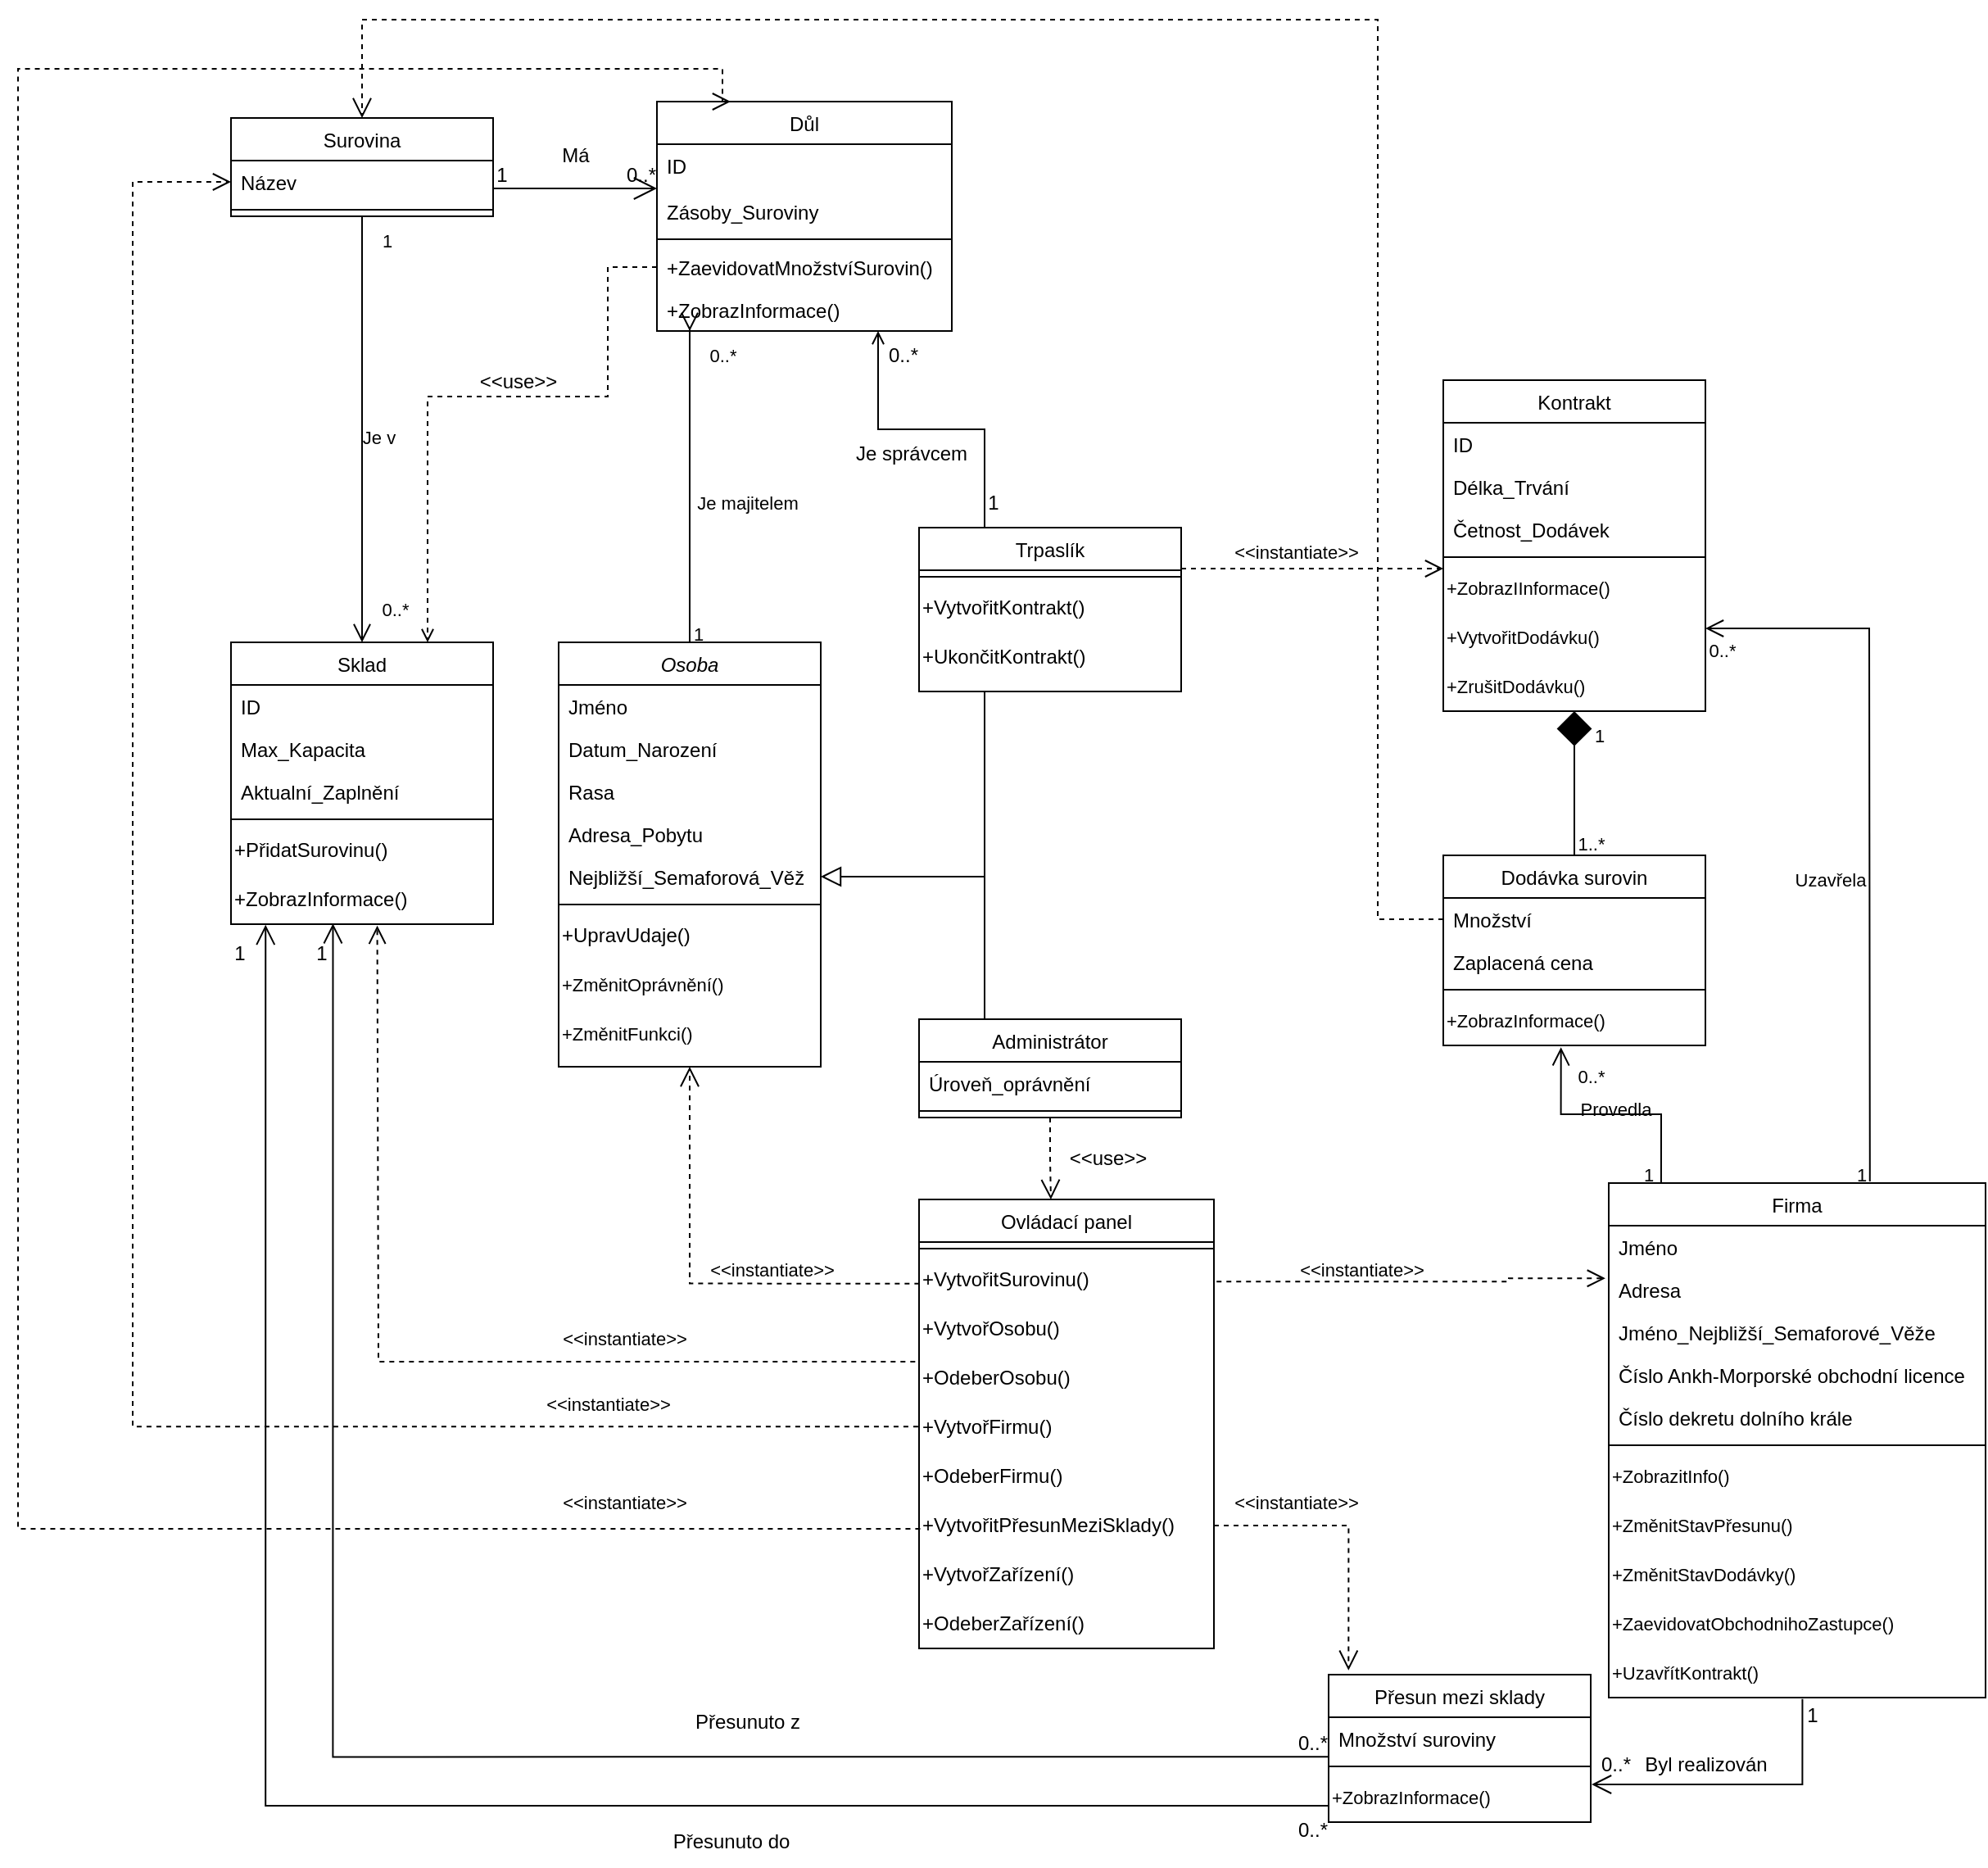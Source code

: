 <mxfile version="22.1.2" type="device">
  <diagram id="C5RBs43oDa-KdzZeNtuy" name="Page-1">
    <mxGraphModel dx="1884" dy="1102" grid="1" gridSize="10" guides="1" tooltips="1" connect="1" arrows="1" fold="1" page="1" pageScale="1" pageWidth="827" pageHeight="1169" math="0" shadow="0">
      <root>
        <mxCell id="WIyWlLk6GJQsqaUBKTNV-0" />
        <mxCell id="WIyWlLk6GJQsqaUBKTNV-1" parent="WIyWlLk6GJQsqaUBKTNV-0" />
        <mxCell id="zkfFHV4jXpPFQw0GAbJ--0" value="Osoba" style="swimlane;fontStyle=2;align=center;verticalAlign=top;childLayout=stackLayout;horizontal=1;startSize=26;horizontalStack=0;resizeParent=1;resizeLast=0;collapsible=1;marginBottom=0;rounded=0;shadow=0;strokeWidth=1;" parent="WIyWlLk6GJQsqaUBKTNV-1" vertex="1">
          <mxGeometry x="500" y="410" width="160" height="259" as="geometry">
            <mxRectangle x="230" y="140" width="160" height="26" as="alternateBounds" />
          </mxGeometry>
        </mxCell>
        <mxCell id="zkfFHV4jXpPFQw0GAbJ--1" value="Jméno" style="text;align=left;verticalAlign=top;spacingLeft=4;spacingRight=4;overflow=hidden;rotatable=0;points=[[0,0.5],[1,0.5]];portConstraint=eastwest;" parent="zkfFHV4jXpPFQw0GAbJ--0" vertex="1">
          <mxGeometry y="26" width="160" height="26" as="geometry" />
        </mxCell>
        <mxCell id="zkfFHV4jXpPFQw0GAbJ--2" value="Datum_Narození" style="text;align=left;verticalAlign=top;spacingLeft=4;spacingRight=4;overflow=hidden;rotatable=0;points=[[0,0.5],[1,0.5]];portConstraint=eastwest;rounded=0;shadow=0;html=0;" parent="zkfFHV4jXpPFQw0GAbJ--0" vertex="1">
          <mxGeometry y="52" width="160" height="26" as="geometry" />
        </mxCell>
        <mxCell id="zkfFHV4jXpPFQw0GAbJ--3" value="Rasa" style="text;align=left;verticalAlign=top;spacingLeft=4;spacingRight=4;overflow=hidden;rotatable=0;points=[[0,0.5],[1,0.5]];portConstraint=eastwest;rounded=0;shadow=0;html=0;" parent="zkfFHV4jXpPFQw0GAbJ--0" vertex="1">
          <mxGeometry y="78" width="160" height="26" as="geometry" />
        </mxCell>
        <mxCell id="8je6euylX0uXDent4qYR-0" value="Adresa_Pobytu" style="text;align=left;verticalAlign=top;spacingLeft=4;spacingRight=4;overflow=hidden;rotatable=0;points=[[0,0.5],[1,0.5]];portConstraint=eastwest;rounded=0;shadow=0;html=0;" parent="zkfFHV4jXpPFQw0GAbJ--0" vertex="1">
          <mxGeometry y="104" width="160" height="26" as="geometry" />
        </mxCell>
        <mxCell id="8je6euylX0uXDent4qYR-1" value="Nejbližší_Semaforová_Věž" style="text;align=left;verticalAlign=top;spacingLeft=4;spacingRight=4;overflow=hidden;rotatable=0;points=[[0,0.5],[1,0.5]];portConstraint=eastwest;rounded=0;shadow=0;html=0;" parent="zkfFHV4jXpPFQw0GAbJ--0" vertex="1">
          <mxGeometry y="130" width="160" height="26" as="geometry" />
        </mxCell>
        <mxCell id="zkfFHV4jXpPFQw0GAbJ--4" value="" style="line;html=1;strokeWidth=1;align=left;verticalAlign=middle;spacingTop=-1;spacingLeft=3;spacingRight=3;rotatable=0;labelPosition=right;points=[];portConstraint=eastwest;" parent="zkfFHV4jXpPFQw0GAbJ--0" vertex="1">
          <mxGeometry y="156" width="160" height="8" as="geometry" />
        </mxCell>
        <mxCell id="8je6euylX0uXDent4qYR-59" value="+UpravUdaje()" style="text;html=1;align=left;verticalAlign=middle;resizable=0;points=[];autosize=1;strokeColor=none;fillColor=none;" parent="zkfFHV4jXpPFQw0GAbJ--0" vertex="1">
          <mxGeometry y="164" width="160" height="30" as="geometry" />
        </mxCell>
        <mxCell id="8je6euylX0uXDent4qYR-112" value="+ZměnitOprávnění()" style="text;html=1;align=left;verticalAlign=middle;resizable=0;points=[];autosize=1;strokeColor=none;fillColor=none;fontSize=11;fontFamily=Helvetica;fontColor=default;" parent="zkfFHV4jXpPFQw0GAbJ--0" vertex="1">
          <mxGeometry y="194" width="160" height="30" as="geometry" />
        </mxCell>
        <mxCell id="8je6euylX0uXDent4qYR-115" value="+ZměnitFunkci()" style="text;html=1;align=left;verticalAlign=middle;resizable=0;points=[];autosize=1;strokeColor=none;fillColor=none;fontSize=11;fontFamily=Helvetica;fontColor=default;" parent="zkfFHV4jXpPFQw0GAbJ--0" vertex="1">
          <mxGeometry y="224" width="160" height="30" as="geometry" />
        </mxCell>
        <mxCell id="8je6euylX0uXDent4qYR-71" style="edgeStyle=orthogonalEdgeStyle;rounded=0;orthogonalLoop=1;jettySize=auto;html=1;exitX=0.5;exitY=1;exitDx=0;exitDy=0;entryX=0.447;entryY=0;entryDx=0;entryDy=0;dashed=1;endArrow=open;endFill=0;endSize=10;entryPerimeter=0;" parent="WIyWlLk6GJQsqaUBKTNV-1" source="zkfFHV4jXpPFQw0GAbJ--6" target="8je6euylX0uXDent4qYR-63" edge="1">
          <mxGeometry relative="1" as="geometry" />
        </mxCell>
        <mxCell id="zkfFHV4jXpPFQw0GAbJ--6" value="Administrátor" style="swimlane;fontStyle=0;align=center;verticalAlign=top;childLayout=stackLayout;horizontal=1;startSize=26;horizontalStack=0;resizeParent=1;resizeLast=0;collapsible=1;marginBottom=0;rounded=0;shadow=0;strokeWidth=1;" parent="WIyWlLk6GJQsqaUBKTNV-1" vertex="1">
          <mxGeometry x="720" y="640" width="160" height="60" as="geometry">
            <mxRectangle x="130" y="380" width="160" height="26" as="alternateBounds" />
          </mxGeometry>
        </mxCell>
        <mxCell id="zkfFHV4jXpPFQw0GAbJ--7" value="Úroveň_oprávnění" style="text;align=left;verticalAlign=top;spacingLeft=4;spacingRight=4;overflow=hidden;rotatable=0;points=[[0,0.5],[1,0.5]];portConstraint=eastwest;" parent="zkfFHV4jXpPFQw0GAbJ--6" vertex="1">
          <mxGeometry y="26" width="160" height="26" as="geometry" />
        </mxCell>
        <mxCell id="zkfFHV4jXpPFQw0GAbJ--9" value="" style="line;html=1;strokeWidth=1;align=left;verticalAlign=middle;spacingTop=-1;spacingLeft=3;spacingRight=3;rotatable=0;labelPosition=right;points=[];portConstraint=eastwest;" parent="zkfFHV4jXpPFQw0GAbJ--6" vertex="1">
          <mxGeometry y="52" width="160" height="8" as="geometry" />
        </mxCell>
        <mxCell id="zkfFHV4jXpPFQw0GAbJ--12" value="" style="endArrow=block;endSize=10;endFill=0;shadow=0;strokeWidth=1;rounded=0;edgeStyle=elbowEdgeStyle;elbow=vertical;entryX=1;entryY=0.5;entryDx=0;entryDy=0;exitX=0.25;exitY=0;exitDx=0;exitDy=0;" parent="WIyWlLk6GJQsqaUBKTNV-1" source="zkfFHV4jXpPFQw0GAbJ--6" target="8je6euylX0uXDent4qYR-1" edge="1">
          <mxGeometry width="160" relative="1" as="geometry">
            <mxPoint x="780" y="650" as="sourcePoint" />
            <mxPoint x="540" y="493" as="targetPoint" />
            <Array as="points">
              <mxPoint x="790" y="553" />
            </Array>
          </mxGeometry>
        </mxCell>
        <mxCell id="8je6euylX0uXDent4qYR-7" style="edgeStyle=orthogonalEdgeStyle;rounded=0;orthogonalLoop=1;jettySize=auto;html=1;endArrow=none;endFill=0;exitX=0.25;exitY=1;exitDx=0;exitDy=0;" parent="WIyWlLk6GJQsqaUBKTNV-1" source="zkfFHV4jXpPFQw0GAbJ--13" edge="1">
          <mxGeometry relative="1" as="geometry">
            <mxPoint x="760" y="560" as="targetPoint" />
            <mxPoint x="760" y="470" as="sourcePoint" />
          </mxGeometry>
        </mxCell>
        <mxCell id="8je6euylX0uXDent4qYR-40" style="edgeStyle=orthogonalEdgeStyle;rounded=0;orthogonalLoop=1;jettySize=auto;html=1;exitX=0.25;exitY=0;exitDx=0;exitDy=0;entryX=0.75;entryY=1;entryDx=0;entryDy=0;endArrow=open;endFill=0;" parent="WIyWlLk6GJQsqaUBKTNV-1" source="zkfFHV4jXpPFQw0GAbJ--13" target="zkfFHV4jXpPFQw0GAbJ--17" edge="1">
          <mxGeometry relative="1" as="geometry" />
        </mxCell>
        <mxCell id="zkfFHV4jXpPFQw0GAbJ--13" value="Trpaslík" style="swimlane;fontStyle=0;align=center;verticalAlign=top;childLayout=stackLayout;horizontal=1;startSize=26;horizontalStack=0;resizeParent=1;resizeLast=0;collapsible=1;marginBottom=0;rounded=0;shadow=0;strokeWidth=1;" parent="WIyWlLk6GJQsqaUBKTNV-1" vertex="1">
          <mxGeometry x="720" y="340" width="160" height="100" as="geometry">
            <mxRectangle x="330" y="360" width="170" height="26" as="alternateBounds" />
          </mxGeometry>
        </mxCell>
        <mxCell id="zkfFHV4jXpPFQw0GAbJ--15" value="" style="line;html=1;strokeWidth=1;align=left;verticalAlign=middle;spacingTop=-1;spacingLeft=3;spacingRight=3;rotatable=0;labelPosition=right;points=[];portConstraint=eastwest;" parent="zkfFHV4jXpPFQw0GAbJ--13" vertex="1">
          <mxGeometry y="26" width="160" height="8" as="geometry" />
        </mxCell>
        <mxCell id="8je6euylX0uXDent4qYR-77" value="+VytvořitKontrakt()" style="text;html=1;align=left;verticalAlign=middle;resizable=0;points=[];autosize=1;strokeColor=none;fillColor=none;" parent="zkfFHV4jXpPFQw0GAbJ--13" vertex="1">
          <mxGeometry y="34" width="160" height="30" as="geometry" />
        </mxCell>
        <mxCell id="8je6euylX0uXDent4qYR-122" value="+UkončitKontrakt()" style="text;html=1;align=left;verticalAlign=middle;resizable=0;points=[];autosize=1;strokeColor=none;fillColor=none;" parent="zkfFHV4jXpPFQw0GAbJ--13" vertex="1">
          <mxGeometry y="64" width="160" height="30" as="geometry" />
        </mxCell>
        <mxCell id="zkfFHV4jXpPFQw0GAbJ--17" value="Důl" style="swimlane;fontStyle=0;align=center;verticalAlign=top;childLayout=stackLayout;horizontal=1;startSize=26;horizontalStack=0;resizeParent=1;resizeLast=0;collapsible=1;marginBottom=0;rounded=0;shadow=0;strokeWidth=1;" parent="WIyWlLk6GJQsqaUBKTNV-1" vertex="1">
          <mxGeometry x="560" y="80" width="180" height="140" as="geometry">
            <mxRectangle x="550" y="140" width="160" height="26" as="alternateBounds" />
          </mxGeometry>
        </mxCell>
        <mxCell id="zkfFHV4jXpPFQw0GAbJ--21" value="ID&#xa;&#xa;Zásoby_Suroviny" style="text;align=left;verticalAlign=top;spacingLeft=4;spacingRight=4;overflow=hidden;rotatable=0;points=[[0,0.5],[1,0.5]];portConstraint=eastwest;rounded=0;shadow=0;html=0;" parent="zkfFHV4jXpPFQw0GAbJ--17" vertex="1">
          <mxGeometry y="26" width="180" height="54" as="geometry" />
        </mxCell>
        <mxCell id="zkfFHV4jXpPFQw0GAbJ--23" value="" style="line;html=1;strokeWidth=1;align=left;verticalAlign=middle;spacingTop=-1;spacingLeft=3;spacingRight=3;rotatable=0;labelPosition=right;points=[];portConstraint=eastwest;" parent="zkfFHV4jXpPFQw0GAbJ--17" vertex="1">
          <mxGeometry y="80" width="180" height="8" as="geometry" />
        </mxCell>
        <mxCell id="8je6euylX0uXDent4qYR-61" value="+ZaevidovatMnožstvíSurovin()" style="text;align=left;verticalAlign=top;spacingLeft=4;spacingRight=4;overflow=hidden;rotatable=0;points=[[0,0.5],[1,0.5]];portConstraint=eastwest;rounded=0;shadow=0;html=0;" parent="zkfFHV4jXpPFQw0GAbJ--17" vertex="1">
          <mxGeometry y="88" width="180" height="26" as="geometry" />
        </mxCell>
        <mxCell id="8je6euylX0uXDent4qYR-78" value="+ZobrazInformace()" style="text;align=left;verticalAlign=top;spacingLeft=4;spacingRight=4;overflow=hidden;rotatable=0;points=[[0,0.5],[1,0.5]];portConstraint=eastwest;rounded=0;shadow=0;html=0;" parent="zkfFHV4jXpPFQw0GAbJ--17" vertex="1">
          <mxGeometry y="114" width="180" height="26" as="geometry" />
        </mxCell>
        <mxCell id="8je6euylX0uXDent4qYR-93" style="edgeStyle=orthogonalEdgeStyle;shape=connector;rounded=0;orthogonalLoop=1;jettySize=auto;html=1;exitX=0.5;exitY=1;exitDx=0;exitDy=0;entryX=0.5;entryY=0;entryDx=0;entryDy=0;labelBackgroundColor=default;strokeColor=default;align=center;verticalAlign=middle;fontFamily=Helvetica;fontSize=11;fontColor=default;endArrow=open;endFill=0;endSize=9;" parent="WIyWlLk6GJQsqaUBKTNV-1" source="8je6euylX0uXDent4qYR-8" target="8je6euylX0uXDent4qYR-12" edge="1">
          <mxGeometry relative="1" as="geometry" />
        </mxCell>
        <mxCell id="8je6euylX0uXDent4qYR-8" value="Surovina" style="swimlane;fontStyle=0;align=center;verticalAlign=top;childLayout=stackLayout;horizontal=1;startSize=26;horizontalStack=0;resizeParent=1;resizeLast=0;collapsible=1;marginBottom=0;rounded=0;shadow=0;strokeWidth=1;" parent="WIyWlLk6GJQsqaUBKTNV-1" vertex="1">
          <mxGeometry x="300" y="90" width="160" height="60" as="geometry">
            <mxRectangle x="550" y="140" width="160" height="26" as="alternateBounds" />
          </mxGeometry>
        </mxCell>
        <mxCell id="8je6euylX0uXDent4qYR-9" value="Název" style="text;align=left;verticalAlign=top;spacingLeft=4;spacingRight=4;overflow=hidden;rotatable=0;points=[[0,0.5],[1,0.5]];portConstraint=eastwest;rounded=0;shadow=0;html=0;" parent="8je6euylX0uXDent4qYR-8" vertex="1">
          <mxGeometry y="26" width="160" height="26" as="geometry" />
        </mxCell>
        <mxCell id="8je6euylX0uXDent4qYR-10" value="" style="line;html=1;strokeWidth=1;align=left;verticalAlign=middle;spacingTop=-1;spacingLeft=3;spacingRight=3;rotatable=0;labelPosition=right;points=[];portConstraint=eastwest;" parent="8je6euylX0uXDent4qYR-8" vertex="1">
          <mxGeometry y="52" width="160" height="8" as="geometry" />
        </mxCell>
        <mxCell id="8je6euylX0uXDent4qYR-12" value="Sklad" style="swimlane;fontStyle=0;align=center;verticalAlign=top;childLayout=stackLayout;horizontal=1;startSize=26;horizontalStack=0;resizeParent=1;resizeLast=0;collapsible=1;marginBottom=0;rounded=0;shadow=0;strokeWidth=1;" parent="WIyWlLk6GJQsqaUBKTNV-1" vertex="1">
          <mxGeometry x="300" y="410" width="160" height="172" as="geometry">
            <mxRectangle x="550" y="140" width="160" height="26" as="alternateBounds" />
          </mxGeometry>
        </mxCell>
        <mxCell id="8je6euylX0uXDent4qYR-52" value="ID" style="text;align=left;verticalAlign=top;spacingLeft=4;spacingRight=4;overflow=hidden;rotatable=0;points=[[0,0.5],[1,0.5]];portConstraint=eastwest;rounded=0;shadow=0;html=0;" parent="8je6euylX0uXDent4qYR-12" vertex="1">
          <mxGeometry y="26" width="160" height="26" as="geometry" />
        </mxCell>
        <mxCell id="8je6euylX0uXDent4qYR-13" value="Max_Kapacita" style="text;align=left;verticalAlign=top;spacingLeft=4;spacingRight=4;overflow=hidden;rotatable=0;points=[[0,0.5],[1,0.5]];portConstraint=eastwest;rounded=0;shadow=0;html=0;" parent="8je6euylX0uXDent4qYR-12" vertex="1">
          <mxGeometry y="52" width="160" height="26" as="geometry" />
        </mxCell>
        <mxCell id="8je6euylX0uXDent4qYR-15" value="Aktualní_Zaplnění" style="text;align=left;verticalAlign=top;spacingLeft=4;spacingRight=4;overflow=hidden;rotatable=0;points=[[0,0.5],[1,0.5]];portConstraint=eastwest;rounded=0;shadow=0;html=0;" parent="8je6euylX0uXDent4qYR-12" vertex="1">
          <mxGeometry y="78" width="160" height="26" as="geometry" />
        </mxCell>
        <mxCell id="8je6euylX0uXDent4qYR-14" value="" style="line;html=1;strokeWidth=1;align=left;verticalAlign=middle;spacingTop=-1;spacingLeft=3;spacingRight=3;rotatable=0;labelPosition=right;points=[];portConstraint=eastwest;" parent="8je6euylX0uXDent4qYR-12" vertex="1">
          <mxGeometry y="104" width="160" height="8" as="geometry" />
        </mxCell>
        <mxCell id="8je6euylX0uXDent4qYR-62" value="+PřidatSurovinu()" style="text;html=1;align=left;verticalAlign=middle;resizable=0;points=[];autosize=1;strokeColor=none;fillColor=none;" parent="8je6euylX0uXDent4qYR-12" vertex="1">
          <mxGeometry y="112" width="160" height="30" as="geometry" />
        </mxCell>
        <mxCell id="8je6euylX0uXDent4qYR-79" value="+ZobrazInformace()" style="text;html=1;align=left;verticalAlign=middle;resizable=0;points=[];autosize=1;strokeColor=none;fillColor=none;" parent="8je6euylX0uXDent4qYR-12" vertex="1">
          <mxGeometry y="142" width="160" height="30" as="geometry" />
        </mxCell>
        <mxCell id="8je6euylX0uXDent4qYR-16" value="Kontrakt" style="swimlane;fontStyle=0;align=center;verticalAlign=top;childLayout=stackLayout;horizontal=1;startSize=26;horizontalStack=0;resizeParent=1;resizeLast=0;collapsible=1;marginBottom=0;rounded=0;shadow=0;strokeWidth=1;" parent="WIyWlLk6GJQsqaUBKTNV-1" vertex="1">
          <mxGeometry x="1040" y="250" width="160" height="202" as="geometry">
            <mxRectangle x="550" y="140" width="160" height="26" as="alternateBounds" />
          </mxGeometry>
        </mxCell>
        <mxCell id="8je6euylX0uXDent4qYR-17" value="ID" style="text;align=left;verticalAlign=top;spacingLeft=4;spacingRight=4;overflow=hidden;rotatable=0;points=[[0,0.5],[1,0.5]];portConstraint=eastwest;rounded=0;shadow=0;html=0;" parent="8je6euylX0uXDent4qYR-16" vertex="1">
          <mxGeometry y="26" width="160" height="26" as="geometry" />
        </mxCell>
        <mxCell id="8je6euylX0uXDent4qYR-121" value="Délka_Trvání" style="text;align=left;verticalAlign=top;spacingLeft=4;spacingRight=4;overflow=hidden;rotatable=0;points=[[0,0.5],[1,0.5]];portConstraint=eastwest;rounded=0;shadow=0;html=0;" parent="8je6euylX0uXDent4qYR-16" vertex="1">
          <mxGeometry y="52" width="160" height="26" as="geometry" />
        </mxCell>
        <mxCell id="8je6euylX0uXDent4qYR-18" value="Četnost_Dodávek" style="text;align=left;verticalAlign=top;spacingLeft=4;spacingRight=4;overflow=hidden;rotatable=0;points=[[0,0.5],[1,0.5]];portConstraint=eastwest;rounded=0;shadow=0;html=0;" parent="8je6euylX0uXDent4qYR-16" vertex="1">
          <mxGeometry y="78" width="160" height="26" as="geometry" />
        </mxCell>
        <mxCell id="8je6euylX0uXDent4qYR-19" value="" style="line;html=1;strokeWidth=1;align=left;verticalAlign=middle;spacingTop=-1;spacingLeft=3;spacingRight=3;rotatable=0;labelPosition=right;points=[];portConstraint=eastwest;" parent="8je6euylX0uXDent4qYR-16" vertex="1">
          <mxGeometry y="104" width="160" height="8" as="geometry" />
        </mxCell>
        <mxCell id="8je6euylX0uXDent4qYR-99" value="+ZobrazIInformace()" style="text;html=1;align=left;verticalAlign=middle;resizable=0;points=[];autosize=1;strokeColor=none;fillColor=none;fontSize=11;fontFamily=Helvetica;fontColor=default;" parent="8je6euylX0uXDent4qYR-16" vertex="1">
          <mxGeometry y="112" width="160" height="30" as="geometry" />
        </mxCell>
        <mxCell id="6_AkoHXHQKUHl67P4HQX-4" value="+VytvořitDodávku()" style="text;html=1;align=left;verticalAlign=middle;resizable=0;points=[];autosize=1;strokeColor=none;fillColor=none;fontSize=11;fontFamily=Helvetica;fontColor=default;" parent="8je6euylX0uXDent4qYR-16" vertex="1">
          <mxGeometry y="142" width="160" height="30" as="geometry" />
        </mxCell>
        <mxCell id="6_AkoHXHQKUHl67P4HQX-5" value="+ZrušitDodávku()" style="text;html=1;align=left;verticalAlign=middle;resizable=0;points=[];autosize=1;strokeColor=none;fillColor=none;fontSize=11;fontFamily=Helvetica;fontColor=default;" parent="8je6euylX0uXDent4qYR-16" vertex="1">
          <mxGeometry y="172" width="160" height="30" as="geometry" />
        </mxCell>
        <mxCell id="8je6euylX0uXDent4qYR-89" style="edgeStyle=orthogonalEdgeStyle;shape=connector;rounded=0;orthogonalLoop=1;jettySize=auto;html=1;exitX=0.139;exitY=0.001;exitDx=0;exitDy=0;labelBackgroundColor=default;strokeColor=default;align=center;verticalAlign=middle;fontFamily=Helvetica;fontSize=11;fontColor=default;endArrow=open;endFill=0;endSize=9;exitPerimeter=0;entryX=0.449;entryY=1.039;entryDx=0;entryDy=0;entryPerimeter=0;" parent="WIyWlLk6GJQsqaUBKTNV-1" source="8je6euylX0uXDent4qYR-25" target="8je6euylX0uXDent4qYR-100" edge="1">
          <mxGeometry relative="1" as="geometry">
            <mxPoint x="1070" y="690" as="targetPoint" />
          </mxGeometry>
        </mxCell>
        <mxCell id="8je6euylX0uXDent4qYR-98" style="edgeStyle=orthogonalEdgeStyle;shape=connector;rounded=0;orthogonalLoop=1;jettySize=auto;html=1;entryX=1;entryY=0.75;entryDx=0;entryDy=0;labelBackgroundColor=default;strokeColor=default;align=center;verticalAlign=middle;fontFamily=Helvetica;fontSize=11;fontColor=default;endArrow=open;endFill=0;endSize=9;exitX=0.693;exitY=-0.003;exitDx=0;exitDy=0;exitPerimeter=0;" parent="WIyWlLk6GJQsqaUBKTNV-1" source="8je6euylX0uXDent4qYR-25" target="8je6euylX0uXDent4qYR-16" edge="1">
          <mxGeometry relative="1" as="geometry">
            <mxPoint x="1300" y="730" as="sourcePoint" />
            <Array as="points">
              <mxPoint x="1300" y="730" />
              <mxPoint x="1300" y="402" />
            </Array>
          </mxGeometry>
        </mxCell>
        <mxCell id="8je6euylX0uXDent4qYR-25" value="Firma" style="swimlane;fontStyle=0;align=center;verticalAlign=top;childLayout=stackLayout;horizontal=1;startSize=26;horizontalStack=0;resizeParent=1;resizeLast=0;collapsible=1;marginBottom=0;rounded=0;shadow=0;strokeWidth=1;" parent="WIyWlLk6GJQsqaUBKTNV-1" vertex="1">
          <mxGeometry x="1141" y="740" width="230" height="314" as="geometry">
            <mxRectangle x="550" y="140" width="160" height="26" as="alternateBounds" />
          </mxGeometry>
        </mxCell>
        <mxCell id="8je6euylX0uXDent4qYR-26" value="Jméno" style="text;align=left;verticalAlign=top;spacingLeft=4;spacingRight=4;overflow=hidden;rotatable=0;points=[[0,0.5],[1,0.5]];portConstraint=eastwest;rounded=0;shadow=0;html=0;" parent="8je6euylX0uXDent4qYR-25" vertex="1">
          <mxGeometry y="26" width="230" height="26" as="geometry" />
        </mxCell>
        <mxCell id="8je6euylX0uXDent4qYR-27" value="Adresa" style="text;align=left;verticalAlign=top;spacingLeft=4;spacingRight=4;overflow=hidden;rotatable=0;points=[[0,0.5],[1,0.5]];portConstraint=eastwest;rounded=0;shadow=0;html=0;" parent="8je6euylX0uXDent4qYR-25" vertex="1">
          <mxGeometry y="52" width="230" height="26" as="geometry" />
        </mxCell>
        <mxCell id="8je6euylX0uXDent4qYR-29" value="Jméno_Nejbližší_Semaforové_Věže" style="text;align=left;verticalAlign=top;spacingLeft=4;spacingRight=4;overflow=hidden;rotatable=0;points=[[0,0.5],[1,0.5]];portConstraint=eastwest;rounded=0;shadow=0;html=0;" parent="8je6euylX0uXDent4qYR-25" vertex="1">
          <mxGeometry y="78" width="230" height="26" as="geometry" />
        </mxCell>
        <mxCell id="8je6euylX0uXDent4qYR-30" value="Číslo Ankh-Morporské obchodní licence" style="text;align=left;verticalAlign=top;spacingLeft=4;spacingRight=4;overflow=hidden;rotatable=0;points=[[0,0.5],[1,0.5]];portConstraint=eastwest;rounded=0;shadow=0;html=0;" parent="8je6euylX0uXDent4qYR-25" vertex="1">
          <mxGeometry y="104" width="230" height="26" as="geometry" />
        </mxCell>
        <mxCell id="8je6euylX0uXDent4qYR-31" value="Číslo dekretu dolního krále" style="text;align=left;verticalAlign=top;spacingLeft=4;spacingRight=4;overflow=hidden;rotatable=0;points=[[0,0.5],[1,0.5]];portConstraint=eastwest;rounded=0;shadow=0;html=0;" parent="8je6euylX0uXDent4qYR-25" vertex="1">
          <mxGeometry y="130" width="230" height="26" as="geometry" />
        </mxCell>
        <mxCell id="8je6euylX0uXDent4qYR-28" value="" style="line;html=1;strokeWidth=1;align=left;verticalAlign=middle;spacingTop=-1;spacingLeft=3;spacingRight=3;rotatable=0;labelPosition=right;points=[];portConstraint=eastwest;" parent="8je6euylX0uXDent4qYR-25" vertex="1">
          <mxGeometry y="156" width="230" height="8" as="geometry" />
        </mxCell>
        <mxCell id="8je6euylX0uXDent4qYR-84" value="+ZobrazitInfo()" style="text;html=1;align=left;verticalAlign=middle;resizable=0;points=[];autosize=1;strokeColor=none;fillColor=none;fontSize=11;fontFamily=Helvetica;fontColor=default;" parent="8je6euylX0uXDent4qYR-25" vertex="1">
          <mxGeometry y="164" width="230" height="30" as="geometry" />
        </mxCell>
        <mxCell id="6_AkoHXHQKUHl67P4HQX-6" value="+ZměnitStavPřesunu()" style="text;html=1;align=left;verticalAlign=middle;resizable=0;points=[];autosize=1;strokeColor=none;fillColor=none;fontSize=11;fontFamily=Helvetica;fontColor=default;" parent="8je6euylX0uXDent4qYR-25" vertex="1">
          <mxGeometry y="194" width="230" height="30" as="geometry" />
        </mxCell>
        <mxCell id="6_AkoHXHQKUHl67P4HQX-24" value="+ZměnitStavDodávky()" style="text;html=1;align=left;verticalAlign=middle;resizable=0;points=[];autosize=1;strokeColor=none;fillColor=none;fontSize=11;fontFamily=Helvetica;fontColor=default;" parent="8je6euylX0uXDent4qYR-25" vertex="1">
          <mxGeometry y="224" width="230" height="30" as="geometry" />
        </mxCell>
        <mxCell id="6_AkoHXHQKUHl67P4HQX-26" value="+ZaevidovatObchodnihoZastupce()" style="text;html=1;align=left;verticalAlign=middle;resizable=0;points=[];autosize=1;strokeColor=none;fillColor=none;fontSize=11;fontFamily=Helvetica;fontColor=default;" parent="8je6euylX0uXDent4qYR-25" vertex="1">
          <mxGeometry y="254" width="230" height="30" as="geometry" />
        </mxCell>
        <mxCell id="6_AkoHXHQKUHl67P4HQX-29" value="+UzavřítKontrakt()" style="text;html=1;align=left;verticalAlign=middle;resizable=0;points=[];autosize=1;strokeColor=none;fillColor=none;fontSize=11;fontFamily=Helvetica;fontColor=default;" parent="8je6euylX0uXDent4qYR-25" vertex="1">
          <mxGeometry y="284" width="230" height="30" as="geometry" />
        </mxCell>
        <mxCell id="8je6euylX0uXDent4qYR-33" style="edgeStyle=orthogonalEdgeStyle;rounded=0;orthogonalLoop=1;jettySize=auto;html=1;entryX=0;entryY=0.5;entryDx=0;entryDy=0;endArrow=open;endFill=0;strokeWidth=1;endSize=12;" parent="WIyWlLk6GJQsqaUBKTNV-1" target="zkfFHV4jXpPFQw0GAbJ--21" edge="1">
          <mxGeometry relative="1" as="geometry">
            <mxPoint x="460" y="133" as="sourcePoint" />
            <Array as="points">
              <mxPoint x="460" y="133" />
            </Array>
          </mxGeometry>
        </mxCell>
        <mxCell id="8je6euylX0uXDent4qYR-34" value="Má" style="text;html=1;align=center;verticalAlign=middle;resizable=0;points=[];autosize=1;strokeColor=none;fillColor=none;" parent="WIyWlLk6GJQsqaUBKTNV-1" vertex="1">
          <mxGeometry x="490" y="98" width="40" height="30" as="geometry" />
        </mxCell>
        <mxCell id="8je6euylX0uXDent4qYR-35" value="0..*" style="text;html=1;align=center;verticalAlign=middle;resizable=0;points=[];autosize=1;strokeColor=none;fillColor=none;" parent="WIyWlLk6GJQsqaUBKTNV-1" vertex="1">
          <mxGeometry x="530" y="110" width="40" height="30" as="geometry" />
        </mxCell>
        <mxCell id="8je6euylX0uXDent4qYR-36" value="1" style="text;html=1;align=center;verticalAlign=middle;resizable=0;points=[];autosize=1;strokeColor=none;fillColor=none;" parent="WIyWlLk6GJQsqaUBKTNV-1" vertex="1">
          <mxGeometry x="450" y="110" width="30" height="30" as="geometry" />
        </mxCell>
        <mxCell id="8je6euylX0uXDent4qYR-37" style="edgeStyle=orthogonalEdgeStyle;rounded=0;orthogonalLoop=1;jettySize=auto;html=1;exitX=0;exitY=0.5;exitDx=0;exitDy=0;entryX=0.75;entryY=0;entryDx=0;entryDy=0;dashed=1;endArrow=open;endFill=0;" parent="WIyWlLk6GJQsqaUBKTNV-1" source="8je6euylX0uXDent4qYR-61" target="8je6euylX0uXDent4qYR-12" edge="1">
          <mxGeometry relative="1" as="geometry">
            <Array as="points">
              <mxPoint x="530" y="181" />
              <mxPoint x="530" y="260" />
              <mxPoint x="420" y="260" />
            </Array>
          </mxGeometry>
        </mxCell>
        <mxCell id="8je6euylX0uXDent4qYR-38" value="&amp;lt;&amp;lt;use&amp;gt;&amp;gt;" style="text;html=1;align=center;verticalAlign=middle;resizable=0;points=[];autosize=1;strokeColor=none;fillColor=none;" parent="WIyWlLk6GJQsqaUBKTNV-1" vertex="1">
          <mxGeometry x="440" y="236" width="70" height="30" as="geometry" />
        </mxCell>
        <mxCell id="8je6euylX0uXDent4qYR-41" value="Je správcem" style="text;html=1;align=center;verticalAlign=middle;resizable=0;points=[];autosize=1;strokeColor=none;fillColor=none;" parent="WIyWlLk6GJQsqaUBKTNV-1" vertex="1">
          <mxGeometry x="670" y="280" width="90" height="30" as="geometry" />
        </mxCell>
        <mxCell id="8je6euylX0uXDent4qYR-42" value="1" style="text;html=1;align=center;verticalAlign=middle;resizable=0;points=[];autosize=1;strokeColor=none;fillColor=none;" parent="WIyWlLk6GJQsqaUBKTNV-1" vertex="1">
          <mxGeometry x="750" y="310" width="30" height="30" as="geometry" />
        </mxCell>
        <mxCell id="8je6euylX0uXDent4qYR-43" value="0..*" style="text;html=1;align=center;verticalAlign=middle;resizable=0;points=[];autosize=1;strokeColor=none;fillColor=none;" parent="WIyWlLk6GJQsqaUBKTNV-1" vertex="1">
          <mxGeometry x="690" y="220" width="40" height="30" as="geometry" />
        </mxCell>
        <mxCell id="8je6euylX0uXDent4qYR-49" style="edgeStyle=orthogonalEdgeStyle;rounded=0;orthogonalLoop=1;jettySize=auto;html=1;exitX=0.5;exitY=0;exitDx=0;exitDy=0;entryX=0.5;entryY=1;entryDx=0;entryDy=0;endArrow=diamond;endFill=1;endSize=19;" parent="WIyWlLk6GJQsqaUBKTNV-1" source="8je6euylX0uXDent4qYR-45" target="8je6euylX0uXDent4qYR-16" edge="1">
          <mxGeometry relative="1" as="geometry" />
        </mxCell>
        <mxCell id="8je6euylX0uXDent4qYR-45" value="Dodávka surovin" style="swimlane;fontStyle=0;align=center;verticalAlign=top;childLayout=stackLayout;horizontal=1;startSize=26;horizontalStack=0;resizeParent=1;resizeLast=0;collapsible=1;marginBottom=0;rounded=0;shadow=0;strokeWidth=1;" parent="WIyWlLk6GJQsqaUBKTNV-1" vertex="1">
          <mxGeometry x="1040" y="540" width="160" height="116" as="geometry">
            <mxRectangle x="550" y="140" width="160" height="26" as="alternateBounds" />
          </mxGeometry>
        </mxCell>
        <mxCell id="8je6euylX0uXDent4qYR-46" value="Množství" style="text;align=left;verticalAlign=top;spacingLeft=4;spacingRight=4;overflow=hidden;rotatable=0;points=[[0,0.5],[1,0.5]];portConstraint=eastwest;rounded=0;shadow=0;html=0;" parent="8je6euylX0uXDent4qYR-45" vertex="1">
          <mxGeometry y="26" width="160" height="26" as="geometry" />
        </mxCell>
        <mxCell id="8je6euylX0uXDent4qYR-47" value="Zaplacená cena" style="text;align=left;verticalAlign=top;spacingLeft=4;spacingRight=4;overflow=hidden;rotatable=0;points=[[0,0.5],[1,0.5]];portConstraint=eastwest;rounded=0;shadow=0;html=0;" parent="8je6euylX0uXDent4qYR-45" vertex="1">
          <mxGeometry y="52" width="160" height="26" as="geometry" />
        </mxCell>
        <mxCell id="8je6euylX0uXDent4qYR-48" value="" style="line;html=1;strokeWidth=1;align=left;verticalAlign=middle;spacingTop=-1;spacingLeft=3;spacingRight=3;rotatable=0;labelPosition=right;points=[];portConstraint=eastwest;" parent="8je6euylX0uXDent4qYR-45" vertex="1">
          <mxGeometry y="78" width="160" height="8" as="geometry" />
        </mxCell>
        <mxCell id="8je6euylX0uXDent4qYR-100" value="+ZobrazInformace()" style="text;html=1;align=left;verticalAlign=middle;resizable=0;points=[];autosize=1;strokeColor=none;fillColor=none;fontSize=11;fontFamily=Helvetica;fontColor=default;" parent="8je6euylX0uXDent4qYR-45" vertex="1">
          <mxGeometry y="86" width="160" height="30" as="geometry" />
        </mxCell>
        <mxCell id="8je6euylX0uXDent4qYR-63" value="Ovládací panel" style="swimlane;fontStyle=0;align=center;verticalAlign=top;childLayout=stackLayout;horizontal=1;startSize=26;horizontalStack=0;resizeParent=1;resizeLast=0;collapsible=1;marginBottom=0;rounded=0;shadow=0;strokeWidth=1;" parent="WIyWlLk6GJQsqaUBKTNV-1" vertex="1">
          <mxGeometry x="720" y="750" width="180" height="274" as="geometry">
            <mxRectangle x="550" y="140" width="160" height="26" as="alternateBounds" />
          </mxGeometry>
        </mxCell>
        <mxCell id="8je6euylX0uXDent4qYR-66" value="" style="line;html=1;strokeWidth=1;align=left;verticalAlign=middle;spacingTop=-1;spacingLeft=3;spacingRight=3;rotatable=0;labelPosition=right;points=[];portConstraint=eastwest;" parent="8je6euylX0uXDent4qYR-63" vertex="1">
          <mxGeometry y="26" width="180" height="8" as="geometry" />
        </mxCell>
        <mxCell id="8je6euylX0uXDent4qYR-67" value="+VytvořitSurovinu()" style="text;html=1;align=left;verticalAlign=middle;resizable=0;points=[];autosize=1;strokeColor=none;fillColor=none;" parent="8je6euylX0uXDent4qYR-63" vertex="1">
          <mxGeometry y="34" width="180" height="30" as="geometry" />
        </mxCell>
        <mxCell id="8je6euylX0uXDent4qYR-68" value="+VytvořOsobu()" style="text;html=1;align=left;verticalAlign=middle;resizable=0;points=[];autosize=1;strokeColor=none;fillColor=none;" parent="8je6euylX0uXDent4qYR-63" vertex="1">
          <mxGeometry y="64" width="180" height="30" as="geometry" />
        </mxCell>
        <mxCell id="8je6euylX0uXDent4qYR-69" value="+OdeberOsobu()" style="text;html=1;align=left;verticalAlign=middle;resizable=0;points=[];autosize=1;strokeColor=none;fillColor=none;" parent="8je6euylX0uXDent4qYR-63" vertex="1">
          <mxGeometry y="94" width="180" height="30" as="geometry" />
        </mxCell>
        <mxCell id="8je6euylX0uXDent4qYR-75" value="+VytvořFirmu()" style="text;html=1;align=left;verticalAlign=middle;resizable=0;points=[];autosize=1;strokeColor=none;fillColor=none;" parent="8je6euylX0uXDent4qYR-63" vertex="1">
          <mxGeometry y="124" width="180" height="30" as="geometry" />
        </mxCell>
        <mxCell id="8je6euylX0uXDent4qYR-76" value="+OdeberFirmu()" style="text;html=1;align=left;verticalAlign=middle;resizable=0;points=[];autosize=1;strokeColor=none;fillColor=none;" parent="8je6euylX0uXDent4qYR-63" vertex="1">
          <mxGeometry y="154" width="180" height="30" as="geometry" />
        </mxCell>
        <mxCell id="8je6euylX0uXDent4qYR-83" value="+VytvořitPřesunMeziSklady()" style="text;html=1;align=left;verticalAlign=middle;resizable=0;points=[];autosize=1;strokeColor=none;fillColor=none;" parent="8je6euylX0uXDent4qYR-63" vertex="1">
          <mxGeometry y="184" width="180" height="30" as="geometry" />
        </mxCell>
        <mxCell id="8je6euylX0uXDent4qYR-123" value="+VytvořZařízení()" style="text;html=1;align=left;verticalAlign=middle;resizable=0;points=[];autosize=1;strokeColor=none;fillColor=none;" parent="8je6euylX0uXDent4qYR-63" vertex="1">
          <mxGeometry y="214" width="180" height="30" as="geometry" />
        </mxCell>
        <mxCell id="8je6euylX0uXDent4qYR-124" value="+OdeberZařízení()" style="text;html=1;align=left;verticalAlign=middle;resizable=0;points=[];autosize=1;strokeColor=none;fillColor=none;" parent="8je6euylX0uXDent4qYR-63" vertex="1">
          <mxGeometry y="244" width="180" height="30" as="geometry" />
        </mxCell>
        <mxCell id="8je6euylX0uXDent4qYR-72" value="&amp;lt;&amp;lt;use&amp;gt;&amp;gt;" style="text;html=1;align=center;verticalAlign=middle;resizable=0;points=[];autosize=1;strokeColor=none;fillColor=none;rotation=0;" parent="WIyWlLk6GJQsqaUBKTNV-1" vertex="1">
          <mxGeometry x="800" y="710" width="70" height="30" as="geometry" />
        </mxCell>
        <mxCell id="8je6euylX0uXDent4qYR-81" style="edgeStyle=orthogonalEdgeStyle;rounded=0;orthogonalLoop=1;jettySize=auto;html=1;exitX=1;exitY=0.25;exitDx=0;exitDy=0;dashed=1;endArrow=open;endFill=0;endSize=9;" parent="WIyWlLk6GJQsqaUBKTNV-1" source="zkfFHV4jXpPFQw0GAbJ--13" edge="1">
          <mxGeometry relative="1" as="geometry">
            <mxPoint x="1040" y="365" as="targetPoint" />
            <Array as="points">
              <mxPoint x="1040" y="365" />
            </Array>
          </mxGeometry>
        </mxCell>
        <mxCell id="8je6euylX0uXDent4qYR-82" value="&amp;lt;&amp;lt;instantiate&amp;gt;&amp;gt;" style="text;html=1;align=center;verticalAlign=middle;resizable=0;points=[];autosize=1;strokeColor=none;fillColor=none;fontSize=11;fontFamily=Helvetica;fontColor=default;" parent="WIyWlLk6GJQsqaUBKTNV-1" vertex="1">
          <mxGeometry x="900" y="340" width="100" height="30" as="geometry" />
        </mxCell>
        <mxCell id="8je6euylX0uXDent4qYR-85" value="1" style="text;html=1;align=center;verticalAlign=middle;resizable=0;points=[];autosize=1;strokeColor=none;fillColor=none;fontSize=11;fontFamily=Helvetica;fontColor=default;" parent="WIyWlLk6GJQsqaUBKTNV-1" vertex="1">
          <mxGeometry x="1120" y="452" width="30" height="30" as="geometry" />
        </mxCell>
        <mxCell id="8je6euylX0uXDent4qYR-86" value="1..*" style="text;html=1;align=center;verticalAlign=middle;resizable=0;points=[];autosize=1;strokeColor=none;fillColor=none;fontSize=11;fontFamily=Helvetica;fontColor=default;" parent="WIyWlLk6GJQsqaUBKTNV-1" vertex="1">
          <mxGeometry x="1110" y="518" width="40" height="30" as="geometry" />
        </mxCell>
        <mxCell id="8je6euylX0uXDent4qYR-90" value="Provedla" style="text;html=1;align=center;verticalAlign=middle;resizable=0;points=[];autosize=1;strokeColor=none;fillColor=none;fontSize=11;fontFamily=Helvetica;fontColor=default;" parent="WIyWlLk6GJQsqaUBKTNV-1" vertex="1">
          <mxGeometry x="1110" y="680" width="70" height="30" as="geometry" />
        </mxCell>
        <mxCell id="8je6euylX0uXDent4qYR-91" value="0..*" style="text;html=1;align=center;verticalAlign=middle;resizable=0;points=[];autosize=1;strokeColor=none;fillColor=none;fontSize=11;fontFamily=Helvetica;fontColor=default;" parent="WIyWlLk6GJQsqaUBKTNV-1" vertex="1">
          <mxGeometry x="1110" y="660" width="40" height="30" as="geometry" />
        </mxCell>
        <mxCell id="8je6euylX0uXDent4qYR-92" value="1" style="text;html=1;align=center;verticalAlign=middle;resizable=0;points=[];autosize=1;strokeColor=none;fillColor=none;fontSize=11;fontFamily=Helvetica;fontColor=default;" parent="WIyWlLk6GJQsqaUBKTNV-1" vertex="1">
          <mxGeometry x="1150" y="720" width="30" height="30" as="geometry" />
        </mxCell>
        <mxCell id="8je6euylX0uXDent4qYR-94" value="Je v" style="text;html=1;align=center;verticalAlign=middle;resizable=0;points=[];autosize=1;strokeColor=none;fillColor=none;fontSize=11;fontFamily=Helvetica;fontColor=default;" parent="WIyWlLk6GJQsqaUBKTNV-1" vertex="1">
          <mxGeometry x="370" y="270" width="40" height="30" as="geometry" />
        </mxCell>
        <mxCell id="8je6euylX0uXDent4qYR-95" value="1" style="text;html=1;align=center;verticalAlign=middle;resizable=0;points=[];autosize=1;strokeColor=none;fillColor=none;fontSize=11;fontFamily=Helvetica;fontColor=default;" parent="WIyWlLk6GJQsqaUBKTNV-1" vertex="1">
          <mxGeometry x="380" y="150" width="30" height="30" as="geometry" />
        </mxCell>
        <mxCell id="8je6euylX0uXDent4qYR-96" value="0..*" style="text;html=1;align=center;verticalAlign=middle;resizable=0;points=[];autosize=1;strokeColor=none;fillColor=none;fontSize=11;fontFamily=Helvetica;fontColor=default;" parent="WIyWlLk6GJQsqaUBKTNV-1" vertex="1">
          <mxGeometry x="380" y="375" width="40" height="30" as="geometry" />
        </mxCell>
        <mxCell id="8je6euylX0uXDent4qYR-102" value="Uzavřela" style="text;html=1;align=center;verticalAlign=middle;resizable=0;points=[];autosize=1;strokeColor=none;fillColor=none;fontSize=11;fontFamily=Helvetica;fontColor=default;" parent="WIyWlLk6GJQsqaUBKTNV-1" vertex="1">
          <mxGeometry x="1241" y="540" width="70" height="30" as="geometry" />
        </mxCell>
        <mxCell id="8je6euylX0uXDent4qYR-104" value="0..*" style="text;html=1;align=center;verticalAlign=middle;resizable=0;points=[];autosize=1;strokeColor=none;fillColor=none;fontSize=11;fontFamily=Helvetica;fontColor=default;" parent="WIyWlLk6GJQsqaUBKTNV-1" vertex="1">
          <mxGeometry x="1190" y="400" width="40" height="30" as="geometry" />
        </mxCell>
        <mxCell id="8je6euylX0uXDent4qYR-106" style="edgeStyle=orthogonalEdgeStyle;shape=connector;rounded=0;orthogonalLoop=1;jettySize=auto;html=1;exitX=0.001;exitY=0.578;exitDx=0;exitDy=0;entryX=0.5;entryY=1;entryDx=0;entryDy=0;labelBackgroundColor=default;strokeColor=default;align=center;verticalAlign=middle;fontFamily=Helvetica;fontSize=11;fontColor=default;endArrow=open;endFill=0;endSize=10;exitPerimeter=0;dashed=1;" parent="WIyWlLk6GJQsqaUBKTNV-1" source="8je6euylX0uXDent4qYR-67" target="zkfFHV4jXpPFQw0GAbJ--0" edge="1">
          <mxGeometry relative="1" as="geometry" />
        </mxCell>
        <mxCell id="8je6euylX0uXDent4qYR-107" value="&amp;lt;&amp;lt;instantiate&amp;gt;&amp;gt;" style="text;html=1;align=center;verticalAlign=middle;resizable=0;points=[];autosize=1;strokeColor=none;fillColor=none;fontSize=11;fontFamily=Helvetica;fontColor=default;" parent="WIyWlLk6GJQsqaUBKTNV-1" vertex="1">
          <mxGeometry x="580" y="778" width="100" height="30" as="geometry" />
        </mxCell>
        <mxCell id="8je6euylX0uXDent4qYR-108" style="edgeStyle=orthogonalEdgeStyle;shape=connector;rounded=0;orthogonalLoop=1;jettySize=auto;html=1;exitX=1.009;exitY=0.537;exitDx=0;exitDy=0;labelBackgroundColor=default;strokeColor=default;align=center;verticalAlign=middle;fontFamily=Helvetica;fontSize=11;fontColor=default;endArrow=open;endFill=0;endSize=9;exitPerimeter=0;dashed=1;entryX=-0.009;entryY=0.236;entryDx=0;entryDy=0;entryPerimeter=0;" parent="WIyWlLk6GJQsqaUBKTNV-1" source="8je6euylX0uXDent4qYR-67" target="8je6euylX0uXDent4qYR-27" edge="1">
          <mxGeometry relative="1" as="geometry">
            <mxPoint x="1080" y="800" as="targetPoint" />
            <Array as="points">
              <mxPoint x="1080" y="800" />
              <mxPoint x="1080" y="798" />
            </Array>
          </mxGeometry>
        </mxCell>
        <mxCell id="8je6euylX0uXDent4qYR-109" value="&amp;lt;&amp;lt;instantiate&amp;gt;&amp;gt;" style="text;html=1;align=center;verticalAlign=middle;resizable=0;points=[];autosize=1;strokeColor=none;fillColor=none;fontSize=11;fontFamily=Helvetica;fontColor=default;" parent="WIyWlLk6GJQsqaUBKTNV-1" vertex="1">
          <mxGeometry x="940" y="778" width="100" height="30" as="geometry" />
        </mxCell>
        <mxCell id="8je6euylX0uXDent4qYR-110" style="edgeStyle=orthogonalEdgeStyle;shape=connector;rounded=0;orthogonalLoop=1;jettySize=auto;html=1;exitX=-0.003;exitY=0.486;exitDx=0;exitDy=0;entryX=0;entryY=0.5;entryDx=0;entryDy=0;labelBackgroundColor=default;strokeColor=default;align=center;verticalAlign=middle;fontFamily=Helvetica;fontSize=11;fontColor=default;endArrow=open;endFill=0;endSize=9;exitPerimeter=0;dashed=1;" parent="WIyWlLk6GJQsqaUBKTNV-1" source="8je6euylX0uXDent4qYR-75" target="8je6euylX0uXDent4qYR-9" edge="1">
          <mxGeometry relative="1" as="geometry">
            <Array as="points">
              <mxPoint x="240" y="889" />
              <mxPoint x="240" y="129" />
            </Array>
          </mxGeometry>
        </mxCell>
        <mxCell id="8je6euylX0uXDent4qYR-111" value="&amp;lt;&amp;lt;instantiate&amp;gt;&amp;gt;" style="text;html=1;align=center;verticalAlign=middle;resizable=0;points=[];autosize=1;strokeColor=none;fillColor=none;fontSize=11;fontFamily=Helvetica;fontColor=default;" parent="WIyWlLk6GJQsqaUBKTNV-1" vertex="1">
          <mxGeometry x="480" y="860" width="100" height="30" as="geometry" />
        </mxCell>
        <mxCell id="8je6euylX0uXDent4qYR-116" style="edgeStyle=orthogonalEdgeStyle;shape=connector;rounded=0;orthogonalLoop=1;jettySize=auto;html=1;exitX=0.5;exitY=0;exitDx=0;exitDy=0;labelBackgroundColor=default;strokeColor=default;align=center;verticalAlign=middle;fontFamily=Helvetica;fontSize=11;fontColor=default;endArrow=open;endFill=0;endSize=9;" parent="WIyWlLk6GJQsqaUBKTNV-1" source="zkfFHV4jXpPFQw0GAbJ--0" edge="1">
          <mxGeometry relative="1" as="geometry">
            <mxPoint x="580" y="220" as="targetPoint" />
            <Array as="points">
              <mxPoint x="580" y="219" />
            </Array>
          </mxGeometry>
        </mxCell>
        <mxCell id="8je6euylX0uXDent4qYR-117" value="Je majitelem" style="text;html=1;align=center;verticalAlign=middle;resizable=0;points=[];autosize=1;strokeColor=none;fillColor=none;fontSize=11;fontFamily=Helvetica;fontColor=default;" parent="WIyWlLk6GJQsqaUBKTNV-1" vertex="1">
          <mxGeometry x="570" y="310" width="90" height="30" as="geometry" />
        </mxCell>
        <mxCell id="8je6euylX0uXDent4qYR-118" value="0..*" style="text;html=1;align=center;verticalAlign=middle;resizable=0;points=[];autosize=1;strokeColor=none;fillColor=none;fontSize=11;fontFamily=Helvetica;fontColor=default;" parent="WIyWlLk6GJQsqaUBKTNV-1" vertex="1">
          <mxGeometry x="580" y="220" width="40" height="30" as="geometry" />
        </mxCell>
        <mxCell id="8je6euylX0uXDent4qYR-119" value="1" style="text;html=1;align=center;verticalAlign=middle;resizable=0;points=[];autosize=1;strokeColor=none;fillColor=none;fontSize=11;fontFamily=Helvetica;fontColor=default;" parent="WIyWlLk6GJQsqaUBKTNV-1" vertex="1">
          <mxGeometry x="570" y="390" width="30" height="30" as="geometry" />
        </mxCell>
        <mxCell id="8je6euylX0uXDent4qYR-125" value="" style="endArrow=open;html=1;rounded=0;labelBackgroundColor=default;strokeColor=default;align=center;verticalAlign=middle;fontFamily=Helvetica;fontSize=11;fontColor=default;endSize=9;shape=connector;exitX=-0.013;exitY=0.167;exitDx=0;exitDy=0;exitPerimeter=0;dashed=1;endFill=0;entryX=0.558;entryY=1.031;entryDx=0;entryDy=0;entryPerimeter=0;" parent="WIyWlLk6GJQsqaUBKTNV-1" source="8je6euylX0uXDent4qYR-69" target="8je6euylX0uXDent4qYR-79" edge="1">
          <mxGeometry width="50" height="50" relative="1" as="geometry">
            <mxPoint x="390" y="840" as="sourcePoint" />
            <mxPoint x="390" y="590" as="targetPoint" />
            <Array as="points">
              <mxPoint x="390" y="849" />
            </Array>
          </mxGeometry>
        </mxCell>
        <mxCell id="8je6euylX0uXDent4qYR-126" value="&amp;lt;&amp;lt;instantiate&amp;gt;&amp;gt;" style="text;html=1;align=center;verticalAlign=middle;resizable=0;points=[];autosize=1;strokeColor=none;fillColor=none;fontSize=11;fontFamily=Helvetica;fontColor=default;" parent="WIyWlLk6GJQsqaUBKTNV-1" vertex="1">
          <mxGeometry x="490" y="820" width="100" height="30" as="geometry" />
        </mxCell>
        <mxCell id="8je6euylX0uXDent4qYR-127" style="edgeStyle=orthogonalEdgeStyle;shape=connector;rounded=0;orthogonalLoop=1;jettySize=auto;html=1;exitX=0.004;exitY=0.567;exitDx=0;exitDy=0;entryX=0.25;entryY=0;entryDx=0;entryDy=0;labelBackgroundColor=default;strokeColor=default;align=center;verticalAlign=middle;fontFamily=Helvetica;fontSize=11;fontColor=default;endArrow=open;endFill=0;endSize=9;dashed=1;exitPerimeter=0;" parent="WIyWlLk6GJQsqaUBKTNV-1" source="8je6euylX0uXDent4qYR-83" target="zkfFHV4jXpPFQw0GAbJ--17" edge="1">
          <mxGeometry relative="1" as="geometry">
            <Array as="points">
              <mxPoint x="170" y="951" />
              <mxPoint x="170" y="60" />
              <mxPoint x="600" y="60" />
            </Array>
          </mxGeometry>
        </mxCell>
        <mxCell id="8je6euylX0uXDent4qYR-128" value="&amp;lt;&amp;lt;instantiate&amp;gt;&amp;gt;" style="text;html=1;align=center;verticalAlign=middle;resizable=0;points=[];autosize=1;strokeColor=none;fillColor=none;fontSize=11;fontFamily=Helvetica;fontColor=default;" parent="WIyWlLk6GJQsqaUBKTNV-1" vertex="1">
          <mxGeometry x="490" y="920" width="100" height="30" as="geometry" />
        </mxCell>
        <mxCell id="6_AkoHXHQKUHl67P4HQX-0" style="edgeStyle=orthogonalEdgeStyle;rounded=0;orthogonalLoop=1;jettySize=auto;html=1;endArrow=open;endFill=0;strokeWidth=1;endSize=10;dashed=1;exitX=0;exitY=0.5;exitDx=0;exitDy=0;" parent="WIyWlLk6GJQsqaUBKTNV-1" source="8je6euylX0uXDent4qYR-46" target="8je6euylX0uXDent4qYR-8" edge="1">
          <mxGeometry relative="1" as="geometry">
            <Array as="points">
              <mxPoint x="1000" y="579" />
              <mxPoint x="1000" y="30" />
              <mxPoint x="380" y="30" />
            </Array>
          </mxGeometry>
        </mxCell>
        <mxCell id="6_AkoHXHQKUHl67P4HQX-7" value="Přesun mezi sklady" style="swimlane;fontStyle=0;align=center;verticalAlign=top;childLayout=stackLayout;horizontal=1;startSize=26;horizontalStack=0;resizeParent=1;resizeLast=0;collapsible=1;marginBottom=0;rounded=0;shadow=0;strokeWidth=1;" parent="WIyWlLk6GJQsqaUBKTNV-1" vertex="1">
          <mxGeometry x="970" y="1040" width="160" height="90" as="geometry">
            <mxRectangle x="550" y="140" width="160" height="26" as="alternateBounds" />
          </mxGeometry>
        </mxCell>
        <mxCell id="6_AkoHXHQKUHl67P4HQX-8" value="Množství suroviny" style="text;align=left;verticalAlign=top;spacingLeft=4;spacingRight=4;overflow=hidden;rotatable=0;points=[[0,0.5],[1,0.5]];portConstraint=eastwest;rounded=0;shadow=0;html=0;" parent="6_AkoHXHQKUHl67P4HQX-7" vertex="1">
          <mxGeometry y="26" width="160" height="26" as="geometry" />
        </mxCell>
        <mxCell id="6_AkoHXHQKUHl67P4HQX-10" value="" style="line;html=1;strokeWidth=1;align=left;verticalAlign=middle;spacingTop=-1;spacingLeft=3;spacingRight=3;rotatable=0;labelPosition=right;points=[];portConstraint=eastwest;" parent="6_AkoHXHQKUHl67P4HQX-7" vertex="1">
          <mxGeometry y="52" width="160" height="8" as="geometry" />
        </mxCell>
        <mxCell id="6_AkoHXHQKUHl67P4HQX-11" value="+ZobrazInformace()" style="text;html=1;align=left;verticalAlign=middle;resizable=0;points=[];autosize=1;strokeColor=none;fillColor=none;fontSize=11;fontFamily=Helvetica;fontColor=default;" parent="6_AkoHXHQKUHl67P4HQX-7" vertex="1">
          <mxGeometry y="60" width="160" height="30" as="geometry" />
        </mxCell>
        <mxCell id="6_AkoHXHQKUHl67P4HQX-13" value="Byl realizován" style="text;html=1;align=center;verticalAlign=middle;resizable=0;points=[];autosize=1;strokeColor=none;fillColor=none;" parent="WIyWlLk6GJQsqaUBKTNV-1" vertex="1">
          <mxGeometry x="1150" y="1080" width="100" height="30" as="geometry" />
        </mxCell>
        <mxCell id="6_AkoHXHQKUHl67P4HQX-14" style="edgeStyle=orthogonalEdgeStyle;rounded=0;orthogonalLoop=1;jettySize=auto;html=1;entryX=0.076;entryY=-0.029;entryDx=0;entryDy=0;entryPerimeter=0;dashed=1;endArrow=open;endFill=0;endSize=10;" parent="WIyWlLk6GJQsqaUBKTNV-1" source="8je6euylX0uXDent4qYR-83" target="6_AkoHXHQKUHl67P4HQX-7" edge="1">
          <mxGeometry relative="1" as="geometry" />
        </mxCell>
        <mxCell id="6_AkoHXHQKUHl67P4HQX-15" value="&amp;lt;&amp;lt;instantiate&amp;gt;&amp;gt;" style="text;html=1;align=center;verticalAlign=middle;resizable=0;points=[];autosize=1;strokeColor=none;fillColor=none;fontSize=11;fontFamily=Helvetica;fontColor=default;" parent="WIyWlLk6GJQsqaUBKTNV-1" vertex="1">
          <mxGeometry x="900" y="920" width="100" height="30" as="geometry" />
        </mxCell>
        <mxCell id="6_AkoHXHQKUHl67P4HQX-16" style="edgeStyle=orthogonalEdgeStyle;rounded=0;orthogonalLoop=1;jettySize=auto;html=1;entryX=0.389;entryY=0.988;entryDx=0;entryDy=0;entryPerimeter=0;endArrow=open;endFill=0;endSize=10;exitX=-0.001;exitY=0.929;exitDx=0;exitDy=0;exitPerimeter=0;" parent="WIyWlLk6GJQsqaUBKTNV-1" source="6_AkoHXHQKUHl67P4HQX-8" target="8je6euylX0uXDent4qYR-79" edge="1">
          <mxGeometry relative="1" as="geometry">
            <mxPoint x="1050" y="1090" as="sourcePoint" />
            <Array as="points">
              <mxPoint x="362" y="1090" />
            </Array>
          </mxGeometry>
        </mxCell>
        <mxCell id="6_AkoHXHQKUHl67P4HQX-17" style="edgeStyle=orthogonalEdgeStyle;rounded=0;orthogonalLoop=1;jettySize=auto;html=1;exitX=0;exitY=1;exitDx=0;exitDy=0;entryX=0.132;entryY=1.014;entryDx=0;entryDy=0;entryPerimeter=0;endArrow=open;endFill=0;endSize=10;" parent="WIyWlLk6GJQsqaUBKTNV-1" source="6_AkoHXHQKUHl67P4HQX-7" target="8je6euylX0uXDent4qYR-79" edge="1">
          <mxGeometry relative="1" as="geometry">
            <Array as="points">
              <mxPoint x="970" y="1120" />
              <mxPoint x="321" y="1120" />
            </Array>
          </mxGeometry>
        </mxCell>
        <mxCell id="6_AkoHXHQKUHl67P4HQX-18" value="Přesunuto z" style="text;html=1;align=center;verticalAlign=middle;resizable=0;points=[];autosize=1;strokeColor=none;fillColor=none;" parent="WIyWlLk6GJQsqaUBKTNV-1" vertex="1">
          <mxGeometry x="570" y="1054" width="90" height="30" as="geometry" />
        </mxCell>
        <mxCell id="6_AkoHXHQKUHl67P4HQX-19" value="Přesunuto do" style="text;html=1;align=center;verticalAlign=middle;resizable=0;points=[];autosize=1;strokeColor=none;fillColor=none;" parent="WIyWlLk6GJQsqaUBKTNV-1" vertex="1">
          <mxGeometry x="560" y="1127" width="90" height="30" as="geometry" />
        </mxCell>
        <mxCell id="6_AkoHXHQKUHl67P4HQX-20" value="1" style="text;html=1;align=center;verticalAlign=middle;resizable=0;points=[];autosize=1;strokeColor=none;fillColor=none;" parent="WIyWlLk6GJQsqaUBKTNV-1" vertex="1">
          <mxGeometry x="290" y="585" width="30" height="30" as="geometry" />
        </mxCell>
        <mxCell id="6_AkoHXHQKUHl67P4HQX-21" value="1" style="text;html=1;align=center;verticalAlign=middle;resizable=0;points=[];autosize=1;strokeColor=none;fillColor=none;" parent="WIyWlLk6GJQsqaUBKTNV-1" vertex="1">
          <mxGeometry x="340" y="585" width="30" height="30" as="geometry" />
        </mxCell>
        <mxCell id="6_AkoHXHQKUHl67P4HQX-22" value="0..*" style="text;html=1;align=center;verticalAlign=middle;resizable=0;points=[];autosize=1;strokeColor=none;fillColor=none;" parent="WIyWlLk6GJQsqaUBKTNV-1" vertex="1">
          <mxGeometry x="940" y="1067" width="40" height="30" as="geometry" />
        </mxCell>
        <mxCell id="6_AkoHXHQKUHl67P4HQX-23" value="0..*" style="text;html=1;align=center;verticalAlign=middle;resizable=0;points=[];autosize=1;strokeColor=none;fillColor=none;" parent="WIyWlLk6GJQsqaUBKTNV-1" vertex="1">
          <mxGeometry x="940" y="1120" width="40" height="30" as="geometry" />
        </mxCell>
        <mxCell id="6_AkoHXHQKUHl67P4HQX-25" style="edgeStyle=orthogonalEdgeStyle;rounded=0;orthogonalLoop=1;jettySize=auto;html=1;entryX=1.003;entryY=0.218;entryDx=0;entryDy=0;entryPerimeter=0;endArrow=open;endFill=0;endSize=10;exitX=0.514;exitY=1.028;exitDx=0;exitDy=0;exitPerimeter=0;" parent="WIyWlLk6GJQsqaUBKTNV-1" source="6_AkoHXHQKUHl67P4HQX-29" target="6_AkoHXHQKUHl67P4HQX-11" edge="1">
          <mxGeometry relative="1" as="geometry">
            <mxPoint x="1260" y="1060" as="sourcePoint" />
            <Array as="points">
              <mxPoint x="1259" y="1107" />
              <mxPoint x="1130" y="1107" />
            </Array>
          </mxGeometry>
        </mxCell>
        <mxCell id="6_AkoHXHQKUHl67P4HQX-27" value="0..*" style="text;html=1;align=center;verticalAlign=middle;resizable=0;points=[];autosize=1;strokeColor=none;fillColor=none;" parent="WIyWlLk6GJQsqaUBKTNV-1" vertex="1">
          <mxGeometry x="1125" y="1080" width="40" height="30" as="geometry" />
        </mxCell>
        <mxCell id="6_AkoHXHQKUHl67P4HQX-28" value="1" style="text;html=1;align=center;verticalAlign=middle;resizable=0;points=[];autosize=1;strokeColor=none;fillColor=none;" parent="WIyWlLk6GJQsqaUBKTNV-1" vertex="1">
          <mxGeometry x="1250" y="1050" width="30" height="30" as="geometry" />
        </mxCell>
        <mxCell id="8je6euylX0uXDent4qYR-103" value="1" style="text;html=1;align=center;verticalAlign=middle;resizable=0;points=[];autosize=1;strokeColor=none;fillColor=none;fontSize=11;fontFamily=Helvetica;fontColor=default;" parent="WIyWlLk6GJQsqaUBKTNV-1" vertex="1">
          <mxGeometry x="1280" y="720" width="30" height="30" as="geometry" />
        </mxCell>
      </root>
    </mxGraphModel>
  </diagram>
</mxfile>
